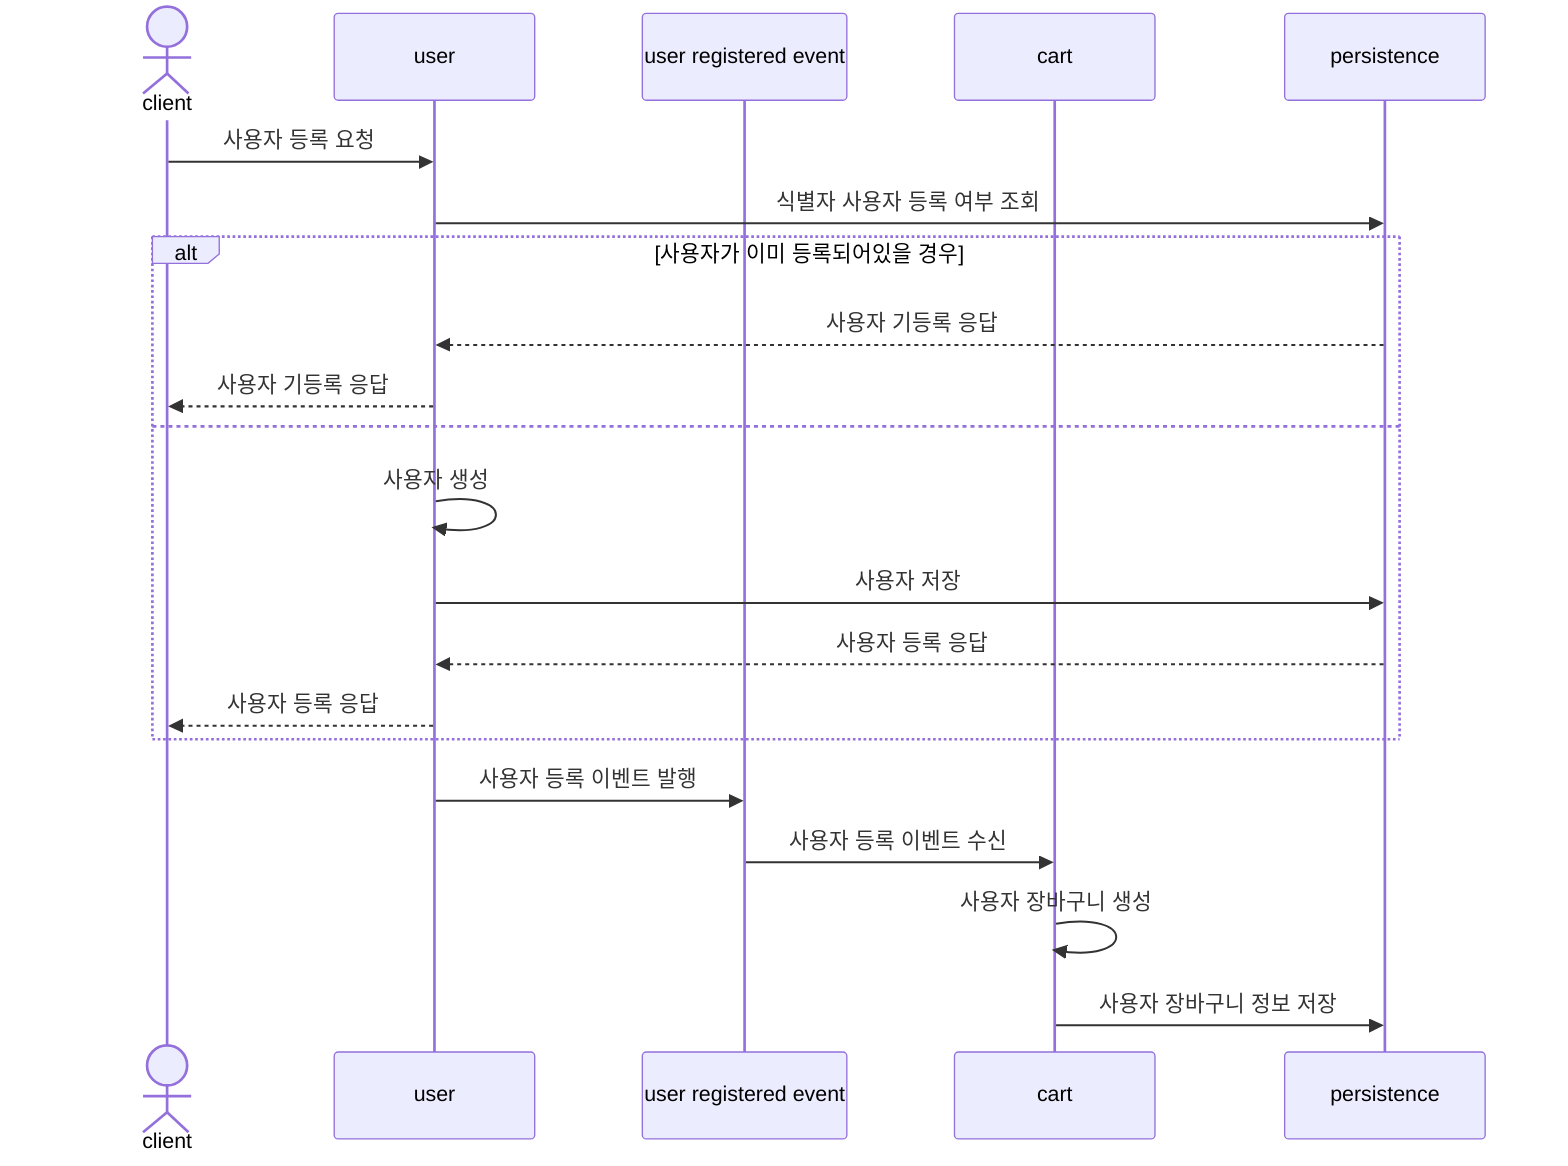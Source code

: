 sequenceDiagram
    actor client
    participant user
    participant user registered event
    participant cart
    participant persistence
    client ->> user: 사용자 등록 요청
    user ->> persistence : 식별자 사용자 등록 여부 조회
    alt 사용자가 이미 등록되어있을 경우
        persistence -->> user: 사용자 기등록 응답
        user -->> client: 사용자 기등록 응답
    else
        user ->> user: 사용자 생성
        user ->> persistence: 사용자 저장
        persistence -->> user: 사용자 등록 응답
        user -->> client: 사용자 등록 응답
    end
    user ->> user registered event: 사용자 등록 이벤트 발행
    user registered event ->> cart: 사용자 등록 이벤트 수신
    cart ->> cart: 사용자 장바구니 생성
    cart ->> persistence: 사용자 장바구니 정보 저장